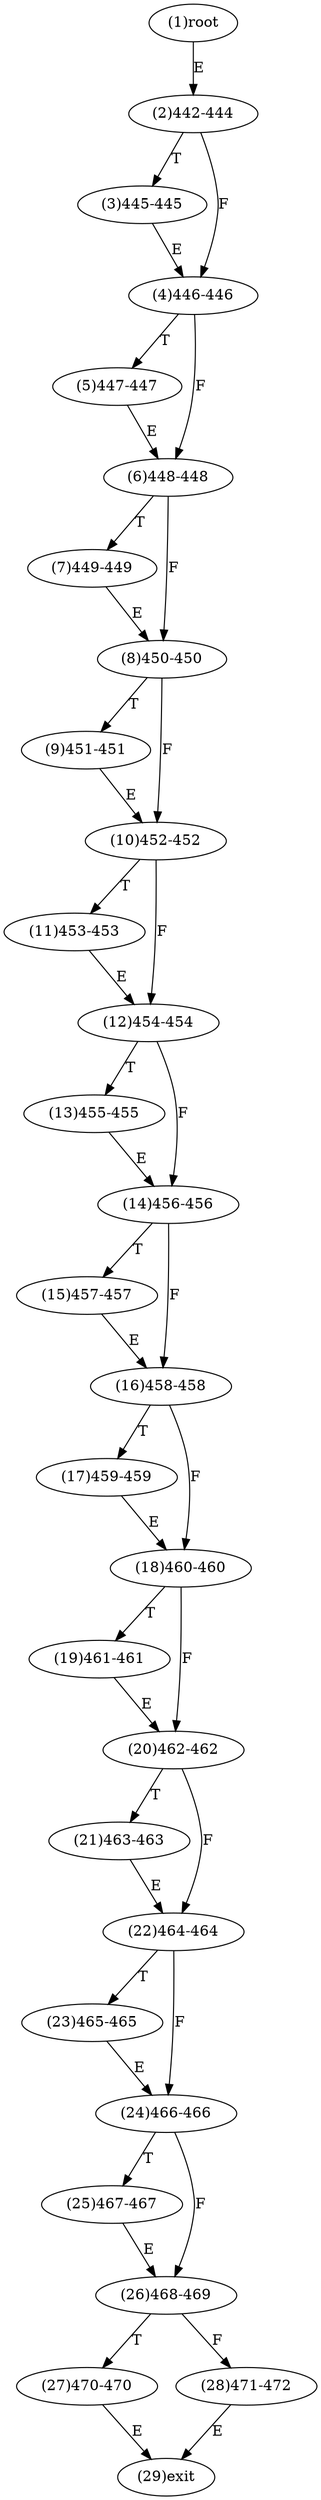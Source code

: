 digraph "" { 
1[ label="(1)root"];
2[ label="(2)442-444"];
3[ label="(3)445-445"];
4[ label="(4)446-446"];
5[ label="(5)447-447"];
6[ label="(6)448-448"];
7[ label="(7)449-449"];
8[ label="(8)450-450"];
9[ label="(9)451-451"];
10[ label="(10)452-452"];
11[ label="(11)453-453"];
12[ label="(12)454-454"];
13[ label="(13)455-455"];
14[ label="(14)456-456"];
15[ label="(15)457-457"];
17[ label="(17)459-459"];
16[ label="(16)458-458"];
19[ label="(19)461-461"];
18[ label="(18)460-460"];
21[ label="(21)463-463"];
20[ label="(20)462-462"];
23[ label="(23)465-465"];
22[ label="(22)464-464"];
25[ label="(25)467-467"];
24[ label="(24)466-466"];
27[ label="(27)470-470"];
26[ label="(26)468-469"];
29[ label="(29)exit"];
28[ label="(28)471-472"];
1->2[ label="E"];
2->4[ label="F"];
2->3[ label="T"];
3->4[ label="E"];
4->6[ label="F"];
4->5[ label="T"];
5->6[ label="E"];
6->8[ label="F"];
6->7[ label="T"];
7->8[ label="E"];
8->10[ label="F"];
8->9[ label="T"];
9->10[ label="E"];
10->12[ label="F"];
10->11[ label="T"];
11->12[ label="E"];
12->14[ label="F"];
12->13[ label="T"];
13->14[ label="E"];
14->16[ label="F"];
14->15[ label="T"];
15->16[ label="E"];
16->18[ label="F"];
16->17[ label="T"];
17->18[ label="E"];
18->20[ label="F"];
18->19[ label="T"];
19->20[ label="E"];
20->22[ label="F"];
20->21[ label="T"];
21->22[ label="E"];
22->24[ label="F"];
22->23[ label="T"];
23->24[ label="E"];
24->26[ label="F"];
24->25[ label="T"];
25->26[ label="E"];
26->28[ label="F"];
26->27[ label="T"];
27->29[ label="E"];
28->29[ label="E"];
}